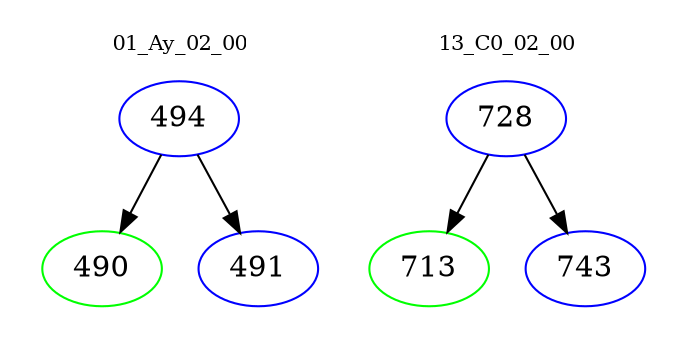 digraph{
subgraph cluster_0 {
color = white
label = "01_Ay_02_00";
fontsize=10;
T0_494 [label="494", color="blue"]
T0_494 -> T0_490 [color="black"]
T0_490 [label="490", color="green"]
T0_494 -> T0_491 [color="black"]
T0_491 [label="491", color="blue"]
}
subgraph cluster_1 {
color = white
label = "13_C0_02_00";
fontsize=10;
T1_728 [label="728", color="blue"]
T1_728 -> T1_713 [color="black"]
T1_713 [label="713", color="green"]
T1_728 -> T1_743 [color="black"]
T1_743 [label="743", color="blue"]
}
}
